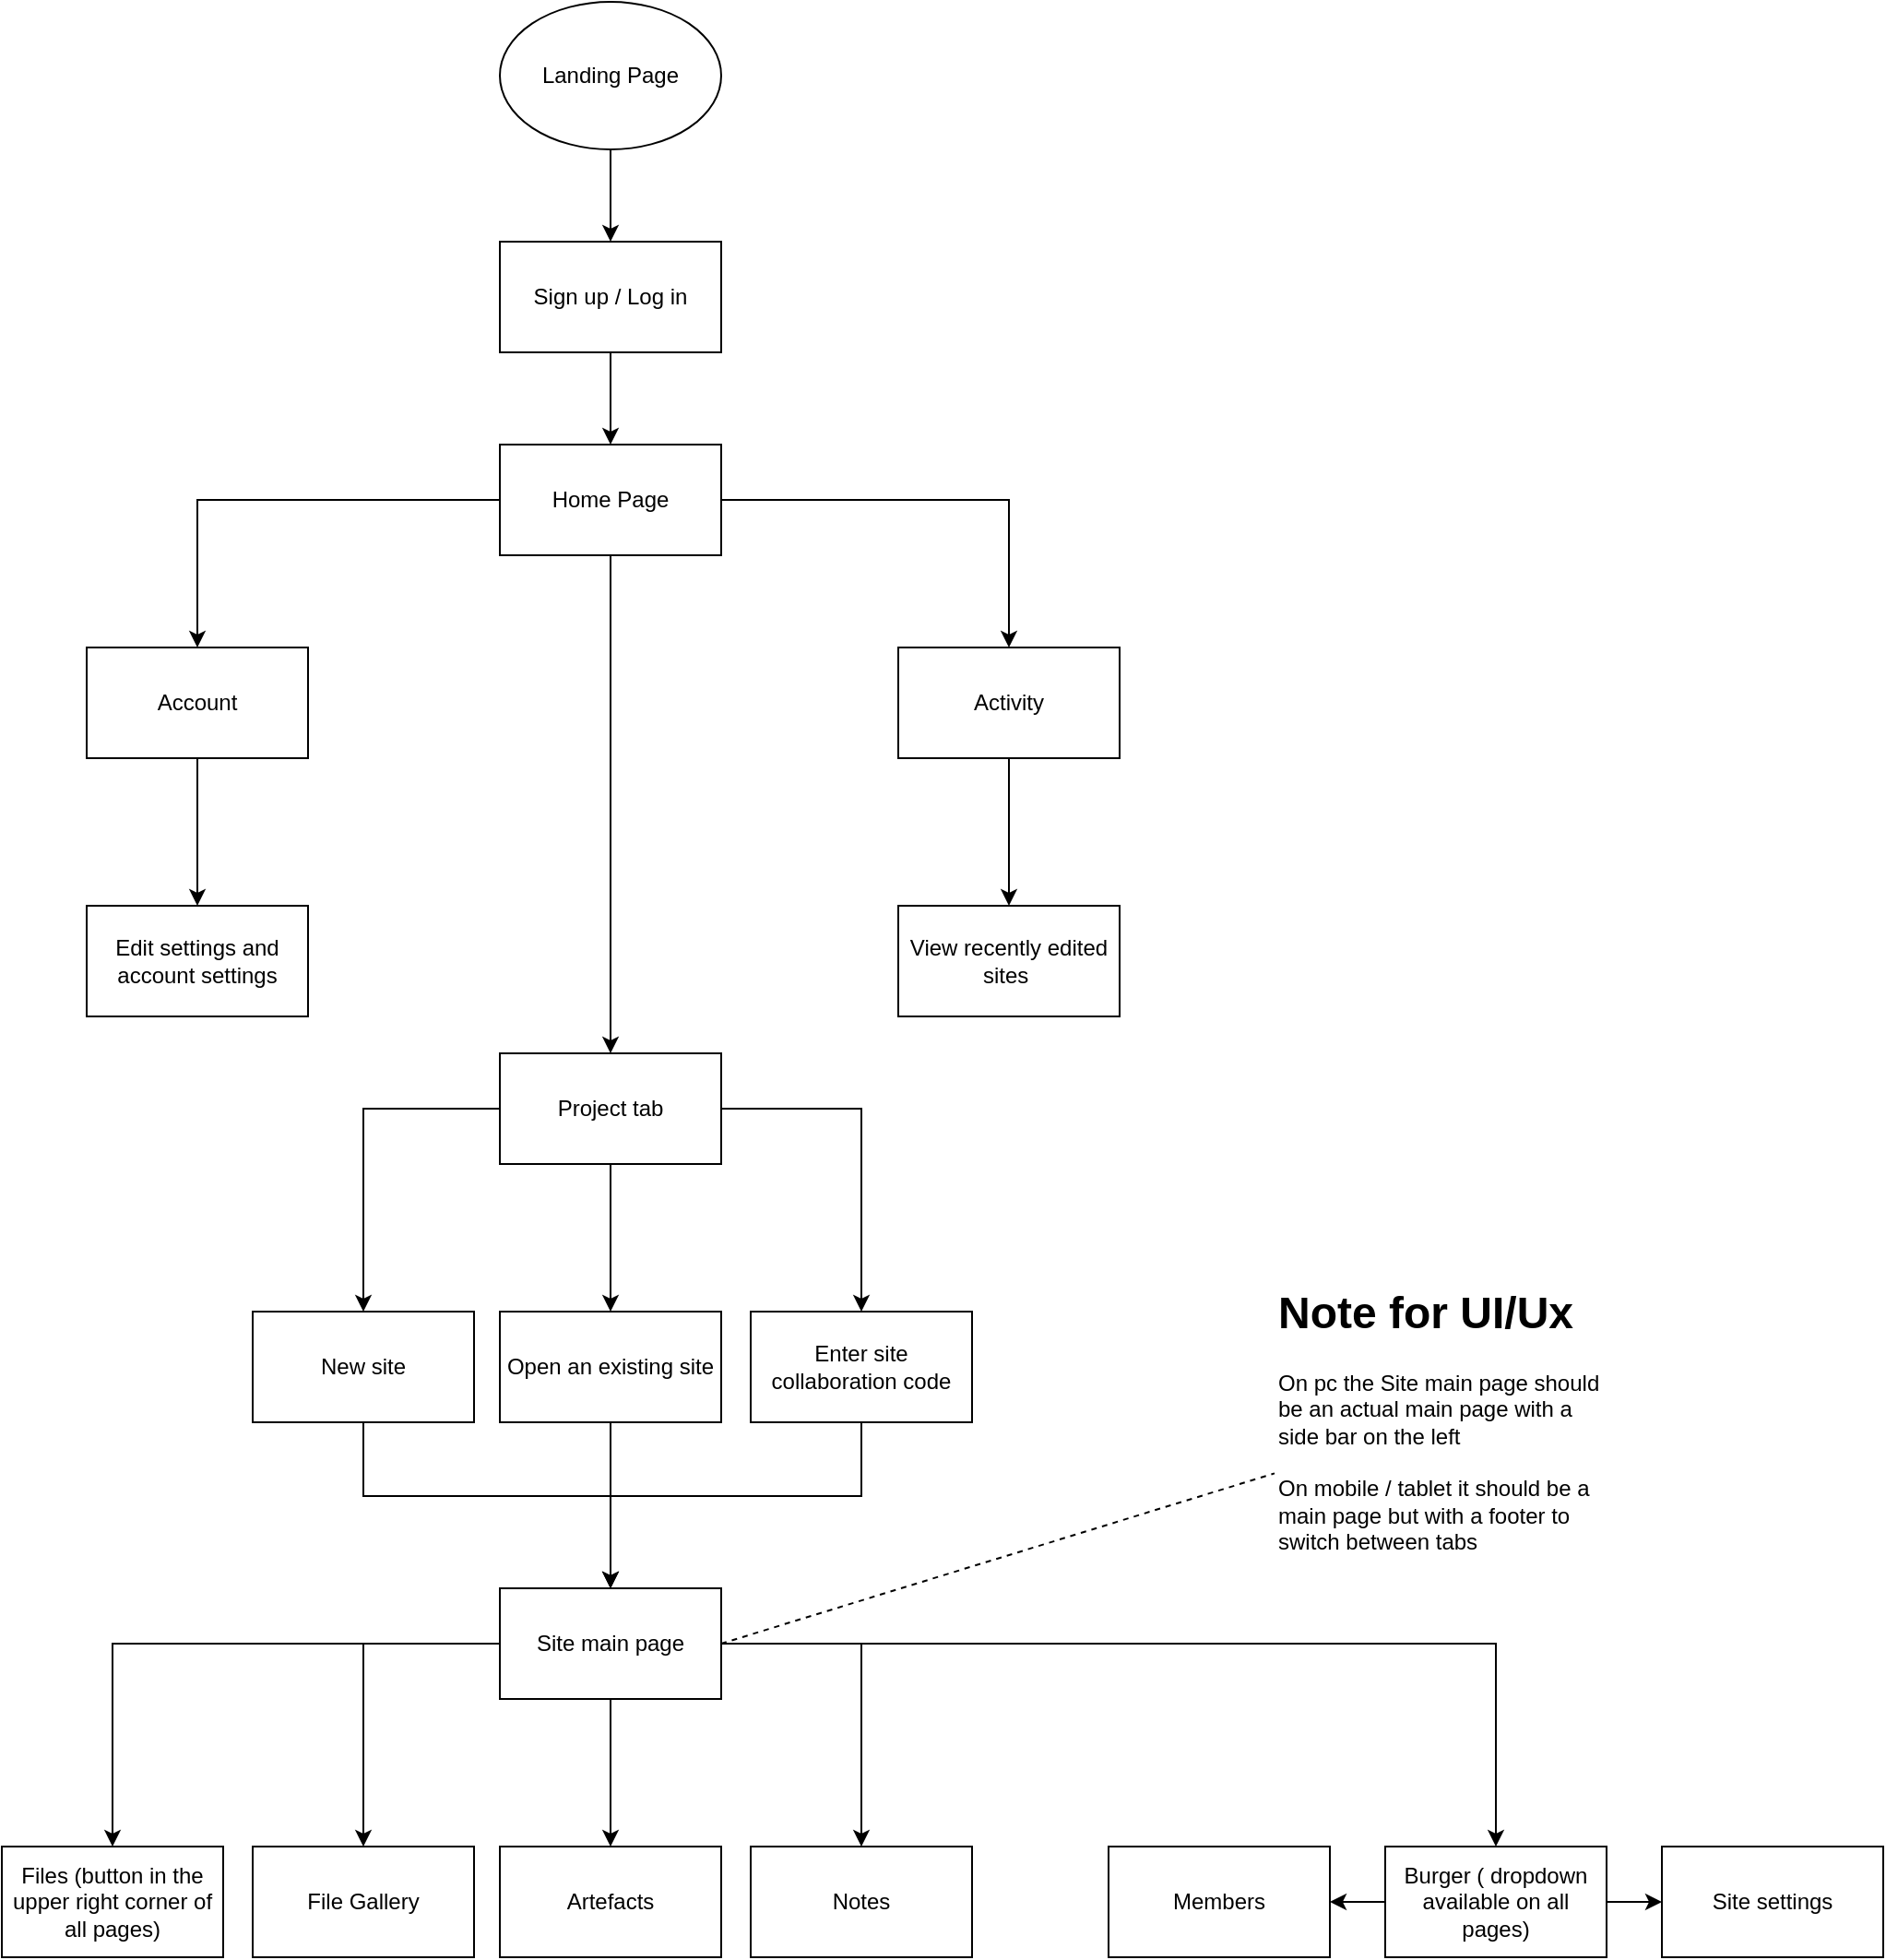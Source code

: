 <mxfile version="28.2.8">
  <diagram name="Page-1" id="5eWsoZXYNeAHn9VEvTo0">
    <mxGraphModel dx="1825" dy="1175" grid="1" gridSize="10" guides="1" tooltips="1" connect="1" arrows="1" fold="1" page="1" pageScale="1" pageWidth="3300" pageHeight="4681" math="0" shadow="0">
      <root>
        <mxCell id="0" />
        <mxCell id="1" parent="0" />
        <mxCell id="xdAxgyZUf-UnHZzlAF7U-36" value="Landing Page" style="ellipse;whiteSpace=wrap;html=1;" vertex="1" parent="1">
          <mxGeometry x="360" y="30" width="120" height="80" as="geometry" />
        </mxCell>
        <mxCell id="xdAxgyZUf-UnHZzlAF7U-37" value="Sign up / Log in" style="rounded=0;whiteSpace=wrap;html=1;" vertex="1" parent="1">
          <mxGeometry x="360" y="160" width="120" height="60" as="geometry" />
        </mxCell>
        <mxCell id="xdAxgyZUf-UnHZzlAF7U-38" value="" style="endArrow=classic;html=1;rounded=0;" edge="1" parent="1" source="xdAxgyZUf-UnHZzlAF7U-36" target="xdAxgyZUf-UnHZzlAF7U-37">
          <mxGeometry width="50" height="50" relative="1" as="geometry">
            <mxPoint x="426" y="340" as="sourcePoint" />
            <mxPoint x="476" y="290" as="targetPoint" />
          </mxGeometry>
        </mxCell>
        <mxCell id="xdAxgyZUf-UnHZzlAF7U-39" value="" style="edgeStyle=orthogonalEdgeStyle;rounded=0;orthogonalLoop=1;jettySize=auto;html=1;" edge="1" parent="1" source="xdAxgyZUf-UnHZzlAF7U-42" target="xdAxgyZUf-UnHZzlAF7U-47">
          <mxGeometry relative="1" as="geometry" />
        </mxCell>
        <mxCell id="xdAxgyZUf-UnHZzlAF7U-40" style="edgeStyle=orthogonalEdgeStyle;rounded=0;orthogonalLoop=1;jettySize=auto;html=1;" edge="1" parent="1" source="xdAxgyZUf-UnHZzlAF7U-42" target="xdAxgyZUf-UnHZzlAF7U-49">
          <mxGeometry relative="1" as="geometry" />
        </mxCell>
        <mxCell id="xdAxgyZUf-UnHZzlAF7U-41" style="edgeStyle=orthogonalEdgeStyle;rounded=0;orthogonalLoop=1;jettySize=auto;html=1;exitX=1;exitY=0.5;exitDx=0;exitDy=0;" edge="1" parent="1" source="xdAxgyZUf-UnHZzlAF7U-42" target="xdAxgyZUf-UnHZzlAF7U-51">
          <mxGeometry relative="1" as="geometry" />
        </mxCell>
        <mxCell id="xdAxgyZUf-UnHZzlAF7U-42" value="Home Page" style="rounded=0;whiteSpace=wrap;html=1;" vertex="1" parent="1">
          <mxGeometry x="360" y="270" width="120" height="60" as="geometry" />
        </mxCell>
        <mxCell id="xdAxgyZUf-UnHZzlAF7U-43" value="" style="endArrow=classic;html=1;rounded=0;" edge="1" parent="1" source="xdAxgyZUf-UnHZzlAF7U-37" target="xdAxgyZUf-UnHZzlAF7U-42">
          <mxGeometry width="50" height="50" relative="1" as="geometry">
            <mxPoint x="426" y="440" as="sourcePoint" />
            <mxPoint x="476" y="390" as="targetPoint" />
          </mxGeometry>
        </mxCell>
        <mxCell id="xdAxgyZUf-UnHZzlAF7U-44" value="" style="edgeStyle=orthogonalEdgeStyle;rounded=0;orthogonalLoop=1;jettySize=auto;html=1;" edge="1" parent="1" source="xdAxgyZUf-UnHZzlAF7U-47" target="xdAxgyZUf-UnHZzlAF7U-55">
          <mxGeometry relative="1" as="geometry" />
        </mxCell>
        <mxCell id="xdAxgyZUf-UnHZzlAF7U-45" value="" style="edgeStyle=orthogonalEdgeStyle;rounded=0;orthogonalLoop=1;jettySize=auto;html=1;" edge="1" parent="1" source="xdAxgyZUf-UnHZzlAF7U-47" target="xdAxgyZUf-UnHZzlAF7U-57">
          <mxGeometry relative="1" as="geometry" />
        </mxCell>
        <mxCell id="xdAxgyZUf-UnHZzlAF7U-46" value="" style="edgeStyle=orthogonalEdgeStyle;rounded=0;orthogonalLoop=1;jettySize=auto;html=1;" edge="1" parent="1" source="xdAxgyZUf-UnHZzlAF7U-47" target="xdAxgyZUf-UnHZzlAF7U-59">
          <mxGeometry relative="1" as="geometry" />
        </mxCell>
        <mxCell id="xdAxgyZUf-UnHZzlAF7U-47" value="Project tab" style="rounded=0;whiteSpace=wrap;html=1;" vertex="1" parent="1">
          <mxGeometry x="360" y="600" width="120" height="60" as="geometry" />
        </mxCell>
        <mxCell id="xdAxgyZUf-UnHZzlAF7U-48" value="" style="edgeStyle=orthogonalEdgeStyle;rounded=0;orthogonalLoop=1;jettySize=auto;html=1;" edge="1" parent="1" source="xdAxgyZUf-UnHZzlAF7U-49" target="xdAxgyZUf-UnHZzlAF7U-52">
          <mxGeometry relative="1" as="geometry" />
        </mxCell>
        <mxCell id="xdAxgyZUf-UnHZzlAF7U-49" value="Account" style="rounded=0;whiteSpace=wrap;html=1;" vertex="1" parent="1">
          <mxGeometry x="136" y="380" width="120" height="60" as="geometry" />
        </mxCell>
        <mxCell id="xdAxgyZUf-UnHZzlAF7U-50" value="" style="edgeStyle=orthogonalEdgeStyle;rounded=0;orthogonalLoop=1;jettySize=auto;html=1;" edge="1" parent="1" source="xdAxgyZUf-UnHZzlAF7U-51" target="xdAxgyZUf-UnHZzlAF7U-53">
          <mxGeometry relative="1" as="geometry" />
        </mxCell>
        <mxCell id="xdAxgyZUf-UnHZzlAF7U-51" value="Activity" style="rounded=0;whiteSpace=wrap;html=1;" vertex="1" parent="1">
          <mxGeometry x="576" y="380" width="120" height="60" as="geometry" />
        </mxCell>
        <mxCell id="xdAxgyZUf-UnHZzlAF7U-52" value="Edit settings and account settings" style="whiteSpace=wrap;html=1;rounded=0;" vertex="1" parent="1">
          <mxGeometry x="136" y="520" width="120" height="60" as="geometry" />
        </mxCell>
        <mxCell id="xdAxgyZUf-UnHZzlAF7U-53" value="View recently edited sites&amp;nbsp;" style="whiteSpace=wrap;html=1;rounded=0;" vertex="1" parent="1">
          <mxGeometry x="576" y="520" width="120" height="60" as="geometry" />
        </mxCell>
        <mxCell id="xdAxgyZUf-UnHZzlAF7U-54" style="edgeStyle=orthogonalEdgeStyle;rounded=0;orthogonalLoop=1;jettySize=auto;html=1;" edge="1" parent="1" source="xdAxgyZUf-UnHZzlAF7U-55" target="xdAxgyZUf-UnHZzlAF7U-60">
          <mxGeometry relative="1" as="geometry">
            <Array as="points">
              <mxPoint x="286" y="840" />
              <mxPoint x="420" y="840" />
            </Array>
          </mxGeometry>
        </mxCell>
        <mxCell id="xdAxgyZUf-UnHZzlAF7U-55" value="New site" style="whiteSpace=wrap;html=1;rounded=0;" vertex="1" parent="1">
          <mxGeometry x="226" y="740" width="120" height="60" as="geometry" />
        </mxCell>
        <mxCell id="xdAxgyZUf-UnHZzlAF7U-56" style="edgeStyle=orthogonalEdgeStyle;rounded=0;orthogonalLoop=1;jettySize=auto;html=1;" edge="1" parent="1" source="xdAxgyZUf-UnHZzlAF7U-57">
          <mxGeometry relative="1" as="geometry">
            <mxPoint x="420" y="890" as="targetPoint" />
          </mxGeometry>
        </mxCell>
        <mxCell id="xdAxgyZUf-UnHZzlAF7U-57" value="Open an existing site" style="whiteSpace=wrap;html=1;rounded=0;" vertex="1" parent="1">
          <mxGeometry x="360" y="740" width="120" height="60" as="geometry" />
        </mxCell>
        <mxCell id="xdAxgyZUf-UnHZzlAF7U-58" style="edgeStyle=orthogonalEdgeStyle;rounded=0;orthogonalLoop=1;jettySize=auto;html=1;" edge="1" parent="1" source="xdAxgyZUf-UnHZzlAF7U-59">
          <mxGeometry relative="1" as="geometry">
            <mxPoint x="420" y="890" as="targetPoint" />
            <Array as="points">
              <mxPoint x="556" y="840" />
              <mxPoint x="420" y="840" />
            </Array>
          </mxGeometry>
        </mxCell>
        <mxCell id="xdAxgyZUf-UnHZzlAF7U-59" value="Enter site collaboration code" style="whiteSpace=wrap;html=1;rounded=0;" vertex="1" parent="1">
          <mxGeometry x="496" y="740" width="120" height="60" as="geometry" />
        </mxCell>
        <mxCell id="xdAxgyZUf-UnHZzlAF7U-69" value="" style="edgeStyle=orthogonalEdgeStyle;rounded=0;orthogonalLoop=1;jettySize=auto;html=1;" edge="1" parent="1" source="xdAxgyZUf-UnHZzlAF7U-60" target="xdAxgyZUf-UnHZzlAF7U-68">
          <mxGeometry relative="1" as="geometry" />
        </mxCell>
        <mxCell id="xdAxgyZUf-UnHZzlAF7U-71" value="" style="edgeStyle=orthogonalEdgeStyle;rounded=0;orthogonalLoop=1;jettySize=auto;html=1;" edge="1" parent="1" source="xdAxgyZUf-UnHZzlAF7U-60" target="xdAxgyZUf-UnHZzlAF7U-70">
          <mxGeometry relative="1" as="geometry" />
        </mxCell>
        <mxCell id="xdAxgyZUf-UnHZzlAF7U-73" value="" style="edgeStyle=orthogonalEdgeStyle;rounded=0;orthogonalLoop=1;jettySize=auto;html=1;" edge="1" parent="1" source="xdAxgyZUf-UnHZzlAF7U-60" target="xdAxgyZUf-UnHZzlAF7U-72">
          <mxGeometry relative="1" as="geometry" />
        </mxCell>
        <mxCell id="xdAxgyZUf-UnHZzlAF7U-76" value="" style="edgeStyle=orthogonalEdgeStyle;rounded=0;orthogonalLoop=1;jettySize=auto;html=1;" edge="1" parent="1" source="xdAxgyZUf-UnHZzlAF7U-60" target="xdAxgyZUf-UnHZzlAF7U-75">
          <mxGeometry relative="1" as="geometry" />
        </mxCell>
        <mxCell id="xdAxgyZUf-UnHZzlAF7U-81" value="" style="edgeStyle=orthogonalEdgeStyle;rounded=0;orthogonalLoop=1;jettySize=auto;html=1;" edge="1" parent="1" source="xdAxgyZUf-UnHZzlAF7U-60" target="xdAxgyZUf-UnHZzlAF7U-80">
          <mxGeometry relative="1" as="geometry" />
        </mxCell>
        <mxCell id="xdAxgyZUf-UnHZzlAF7U-60" value="Site main page" style="rounded=0;whiteSpace=wrap;html=1;" vertex="1" parent="1">
          <mxGeometry x="360" y="890" width="120" height="60" as="geometry" />
        </mxCell>
        <mxCell id="xdAxgyZUf-UnHZzlAF7U-62" value="&lt;h1 style=&quot;margin-top: 0px;&quot;&gt;Note for UI/Ux&lt;/h1&gt;&lt;div&gt;On pc the Site main page should be an actual main page with a side bar on the left&lt;br&gt;&lt;br&gt;On mobile / tablet it should be a main page but with a footer to switch between tabs&lt;/div&gt;" style="text;html=1;whiteSpace=wrap;overflow=hidden;rounded=0;" vertex="1" parent="1">
          <mxGeometry x="780" y="720" width="180" height="160" as="geometry" />
        </mxCell>
        <mxCell id="xdAxgyZUf-UnHZzlAF7U-66" value="" style="endArrow=none;dashed=1;html=1;rounded=0;exitX=1;exitY=0.5;exitDx=0;exitDy=0;" edge="1" parent="1" source="xdAxgyZUf-UnHZzlAF7U-60" target="xdAxgyZUf-UnHZzlAF7U-62">
          <mxGeometry width="50" height="50" relative="1" as="geometry">
            <mxPoint x="380" y="960" as="sourcePoint" />
            <mxPoint x="430" y="910" as="targetPoint" />
          </mxGeometry>
        </mxCell>
        <mxCell id="xdAxgyZUf-UnHZzlAF7U-68" value="File Gallery" style="whiteSpace=wrap;html=1;rounded=0;" vertex="1" parent="1">
          <mxGeometry x="226" y="1030" width="120" height="60" as="geometry" />
        </mxCell>
        <mxCell id="xdAxgyZUf-UnHZzlAF7U-70" value="Artefacts" style="whiteSpace=wrap;html=1;rounded=0;" vertex="1" parent="1">
          <mxGeometry x="360" y="1030" width="120" height="60" as="geometry" />
        </mxCell>
        <mxCell id="xdAxgyZUf-UnHZzlAF7U-72" value="Notes" style="whiteSpace=wrap;html=1;rounded=0;" vertex="1" parent="1">
          <mxGeometry x="496" y="1030" width="120" height="60" as="geometry" />
        </mxCell>
        <mxCell id="xdAxgyZUf-UnHZzlAF7U-75" value="Files (button in the upper right corner of all pages)" style="whiteSpace=wrap;html=1;rounded=0;" vertex="1" parent="1">
          <mxGeometry x="90" y="1030" width="120" height="60" as="geometry" />
        </mxCell>
        <mxCell id="xdAxgyZUf-UnHZzlAF7U-83" value="" style="edgeStyle=orthogonalEdgeStyle;rounded=0;orthogonalLoop=1;jettySize=auto;html=1;" edge="1" parent="1" source="xdAxgyZUf-UnHZzlAF7U-80" target="xdAxgyZUf-UnHZzlAF7U-82">
          <mxGeometry relative="1" as="geometry" />
        </mxCell>
        <mxCell id="xdAxgyZUf-UnHZzlAF7U-85" value="" style="edgeStyle=orthogonalEdgeStyle;rounded=0;orthogonalLoop=1;jettySize=auto;html=1;" edge="1" parent="1" source="xdAxgyZUf-UnHZzlAF7U-80" target="xdAxgyZUf-UnHZzlAF7U-84">
          <mxGeometry relative="1" as="geometry" />
        </mxCell>
        <mxCell id="xdAxgyZUf-UnHZzlAF7U-80" value="Burger ( dropdown available on all pages)" style="whiteSpace=wrap;html=1;rounded=0;" vertex="1" parent="1">
          <mxGeometry x="840" y="1030" width="120" height="60" as="geometry" />
        </mxCell>
        <mxCell id="xdAxgyZUf-UnHZzlAF7U-82" value="Members" style="whiteSpace=wrap;html=1;rounded=0;" vertex="1" parent="1">
          <mxGeometry x="690" y="1030" width="120" height="60" as="geometry" />
        </mxCell>
        <mxCell id="xdAxgyZUf-UnHZzlAF7U-84" value="Site settings" style="whiteSpace=wrap;html=1;rounded=0;" vertex="1" parent="1">
          <mxGeometry x="990" y="1030" width="120" height="60" as="geometry" />
        </mxCell>
      </root>
    </mxGraphModel>
  </diagram>
</mxfile>
